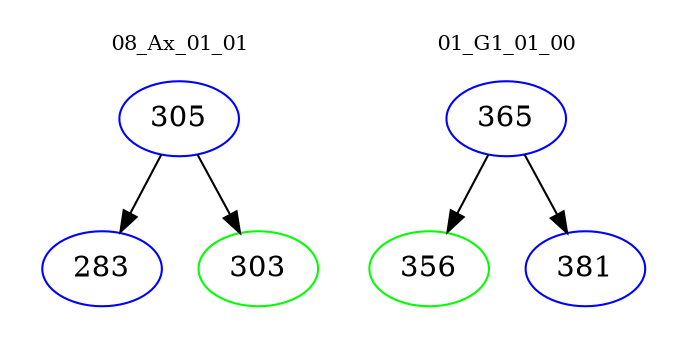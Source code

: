 digraph{
subgraph cluster_0 {
color = white
label = "08_Ax_01_01";
fontsize=10;
T0_305 [label="305", color="blue"]
T0_305 -> T0_283 [color="black"]
T0_283 [label="283", color="blue"]
T0_305 -> T0_303 [color="black"]
T0_303 [label="303", color="green"]
}
subgraph cluster_1 {
color = white
label = "01_G1_01_00";
fontsize=10;
T1_365 [label="365", color="blue"]
T1_365 -> T1_356 [color="black"]
T1_356 [label="356", color="green"]
T1_365 -> T1_381 [color="black"]
T1_381 [label="381", color="blue"]
}
}
